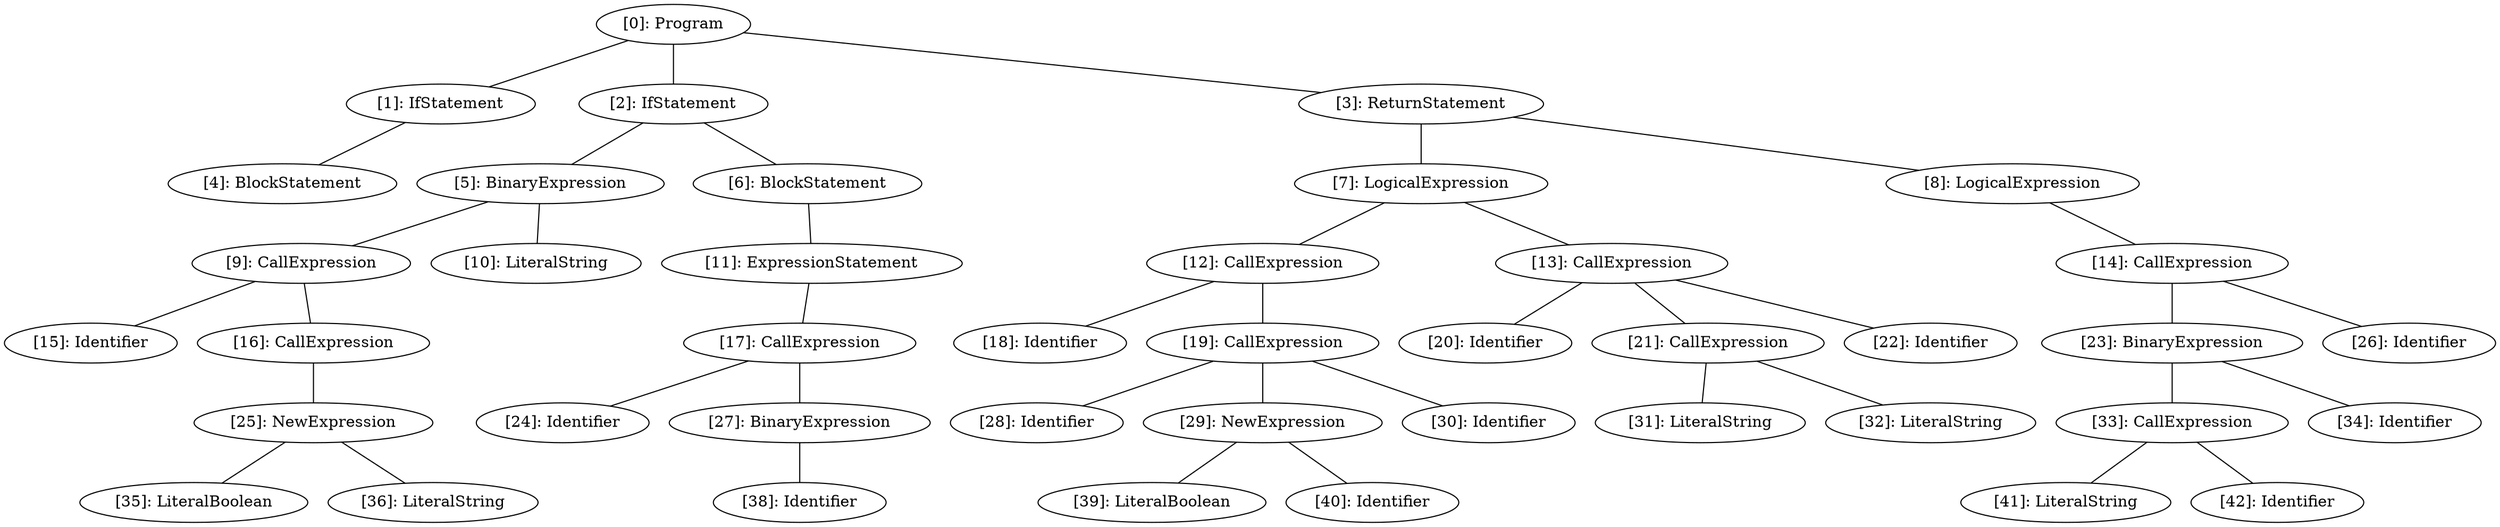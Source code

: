 // Result
graph {
	0 [label="[0]: Program"]
	1 [label="[1]: IfStatement"]
	2 [label="[2]: IfStatement"]
	3 [label="[3]: ReturnStatement"]
	4 [label="[4]: BlockStatement"]
	5 [label="[5]: BinaryExpression"]
	6 [label="[6]: BlockStatement"]
	7 [label="[7]: LogicalExpression"]
	8 [label="[8]: LogicalExpression"]
	9 [label="[9]: CallExpression"]
	10 [label="[10]: LiteralString"]
	11 [label="[11]: ExpressionStatement"]
	12 [label="[12]: CallExpression"]
	13 [label="[13]: CallExpression"]
	14 [label="[14]: CallExpression"]
	15 [label="[15]: Identifier"]
	16 [label="[16]: CallExpression"]
	17 [label="[17]: CallExpression"]
	18 [label="[18]: Identifier"]
	19 [label="[19]: CallExpression"]
	20 [label="[20]: Identifier"]
	21 [label="[21]: CallExpression"]
	22 [label="[22]: Identifier"]
	23 [label="[23]: BinaryExpression"]
	24 [label="[24]: Identifier"]
	25 [label="[25]: NewExpression"]
	26 [label="[26]: Identifier"]
	27 [label="[27]: BinaryExpression"]
	28 [label="[28]: Identifier"]
	29 [label="[29]: NewExpression"]
	30 [label="[30]: Identifier"]
	31 [label="[31]: LiteralString"]
	32 [label="[32]: LiteralString"]
	33 [label="[33]: CallExpression"]
	34 [label="[34]: Identifier"]
	35 [label="[35]: LiteralBoolean"]
	36 [label="[36]: LiteralString"]
	38 [label="[38]: Identifier"]
	39 [label="[39]: LiteralBoolean"]
	40 [label="[40]: Identifier"]
	41 [label="[41]: LiteralString"]
	42 [label="[42]: Identifier"]
	0 -- 1
	0 -- 2
	0 -- 3
	1 -- 4
	2 -- 5
	2 -- 6
	3 -- 7
	3 -- 8
	5 -- 9
	5 -- 10
	6 -- 11
	7 -- 12
	7 -- 13
	8 -- 14
	9 -- 15
	9 -- 16
	11 -- 17
	12 -- 18
	12 -- 19
	13 -- 20
	13 -- 21
	13 -- 22
	14 -- 23
	14 -- 26
	16 -- 25
	17 -- 24
	17 -- 27
	19 -- 28
	19 -- 29
	19 -- 30
	21 -- 31
	21 -- 32
	23 -- 33
	23 -- 34
	25 -- 35
	25 -- 36
	27 -- 38
	29 -- 39
	29 -- 40
	33 -- 41
	33 -- 42
}
